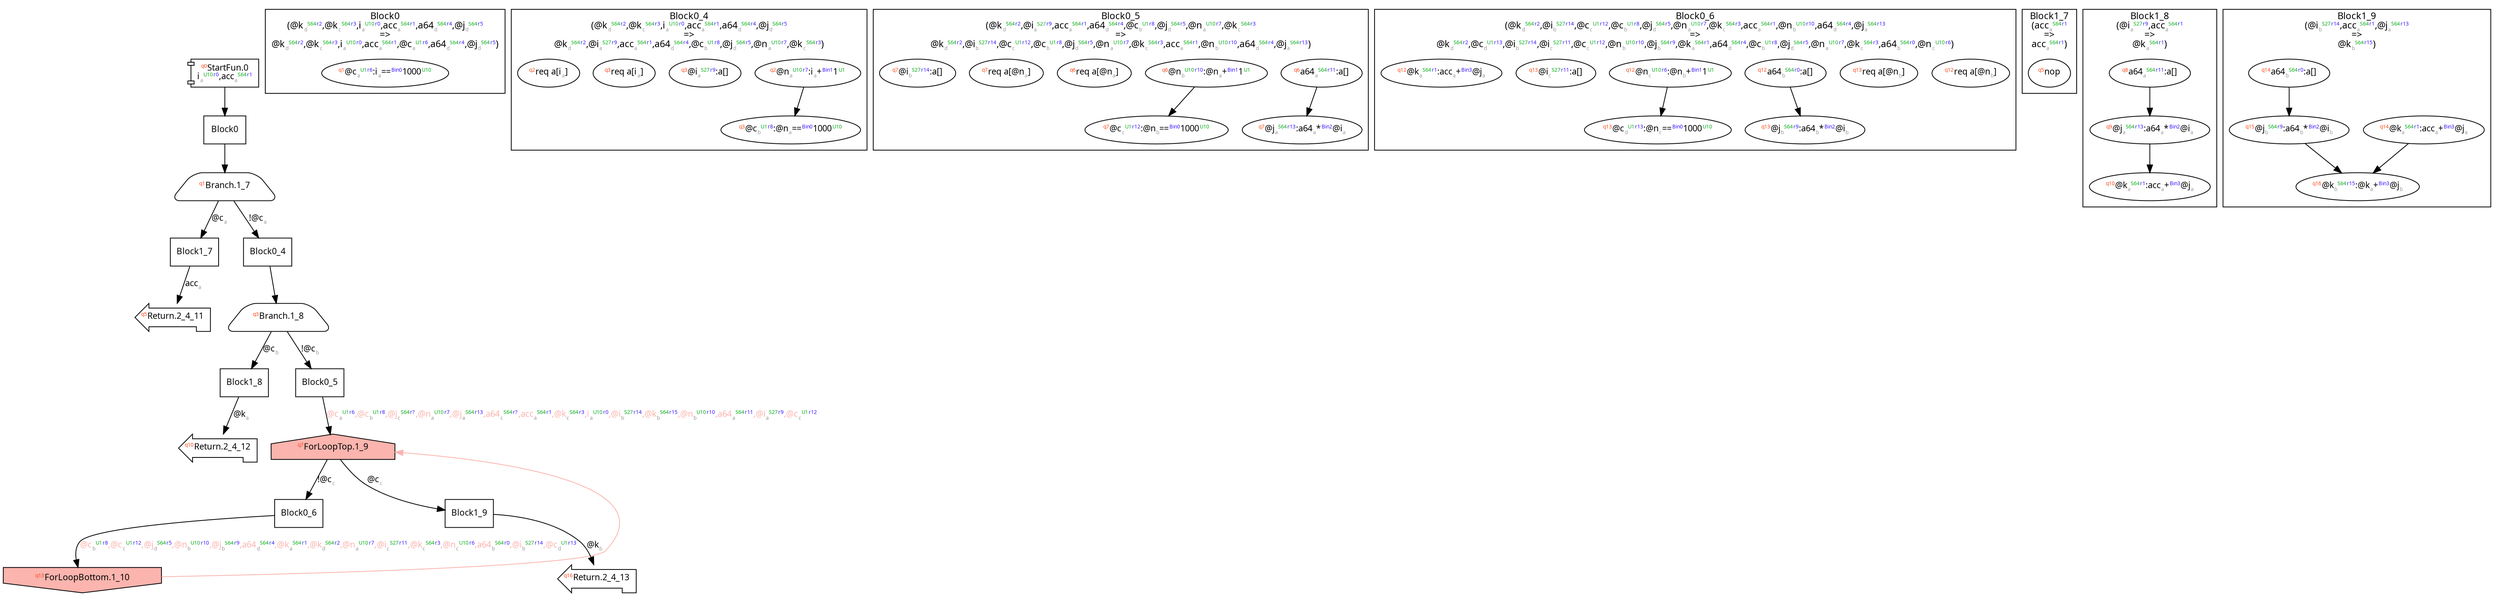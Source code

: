 digraph Program_ {
  graph [fontname = "Monaco", fontsize = 12, ranksep = 0.5];
  node [shape = box, fontname = "Monaco", fontsize = 11; colorscheme = pastel19];
  edge [fontname = "Monaco", fontsize = 11; colorscheme = pastel19];
  Jump0[label = <<font color="#ff4411" point-size="8"><sup>q0</sup></font>StartFun.0<br/>i<font color="#999999" point-size="8"><sub>a</sub></font><font color="#00aa11" point-size="8"><sup>U10</sup></font><font color="#3311ff" point-size="8"><sup>r0</sup></font>,acc<font color="#999999" point-size="8"><sub>a</sub></font><font color="#00aa11" point-size="8"><sup>S64</sup></font><font color="#3311ff" point-size="8"><sup>r1</sup></font>>; shape = component];
  Jump0 -> Block0;
  Jump1_7[
    label = <<font color="#ff4411" point-size="8"><sup>q1</sup></font>Branch.1_7>;
    shape = trapezium; style = rounded;
  ];
  Block0 -> Jump1_7;
  Jump1_7 -> Block1_7 [label=<@c<font color="#999999" point-size="8"><sub>a</sub></font>>];
  Jump1_7 -> Block0_4 [label=<!@c<font color="#999999" point-size="8"><sub>a</sub></font>>];
  Jump1_8[
    label = <<font color="#ff4411" point-size="8"><sup>q3</sup></font>Branch.1_8>;
    shape = trapezium; style = rounded;
  ];
  Block0_4 -> Jump1_8;
  Jump1_8 -> Block1_8 [label=<@c<font color="#999999" point-size="8"><sub>b</sub></font>>];
  Jump1_8 -> Block0_5 [label=<!@c<font color="#999999" point-size="8"><sub>b</sub></font>>];
  Jump1_9[
    label = <<font color="#ff4411" point-size="8"><sup>q7</sup></font>ForLoopTop.1_9>;
    shape = house; style = filled;
    fillcolor = 1;
  ];
  Block0_5 -> Jump1_9 [label=<@c<font color="#999999" point-size="8"><sub>a</sub></font><font color="#00aa11" point-size="8"><sup>U1</sup></font><font color="#3311ff" point-size="8"><sup>r6</sup></font>,@c<font color="#999999" point-size="8"><sub>b</sub></font><font color="#00aa11" point-size="8"><sup>U1</sup></font><font color="#3311ff" point-size="8"><sup>r8</sup></font>,@j<font color="#999999" point-size="8"><sub>c</sub></font><font color="#00aa11" point-size="8"><sup>S64</sup></font><font color="#3311ff" point-size="8"><sup>r?</sup></font>,@n<font color="#999999" point-size="8"><sub>a</sub></font><font color="#00aa11" point-size="8"><sup>U10</sup></font><font color="#3311ff" point-size="8"><sup>r7</sup></font>,@j<font color="#999999" point-size="8"><sub>a</sub></font><font color="#00aa11" point-size="8"><sup>S64</sup></font><font color="#3311ff" point-size="8"><sup>r13</sup></font>,a64<font color="#999999" point-size="8"><sub>c</sub></font><font color="#00aa11" point-size="8"><sup>S64</sup></font><font color="#3311ff" point-size="8"><sup>r?</sup></font>,acc<font color="#999999" point-size="8"><sub>a</sub></font><font color="#00aa11" point-size="8"><sup>S64</sup></font><font color="#3311ff" point-size="8"><sup>r1</sup></font>,@k<font color="#999999" point-size="8"><sub>c</sub></font><font color="#00aa11" point-size="8"><sup>S64</sup></font><font color="#3311ff" point-size="8"><sup>r3</sup></font>,i<font color="#999999" point-size="8"><sub>a</sub></font><font color="#00aa11" point-size="8"><sup>U10</sup></font><font color="#3311ff" point-size="8"><sup>r0</sup></font>,@i<font color="#999999" point-size="8"><sub>b</sub></font><font color="#00aa11" point-size="8"><sup>S27</sup></font><font color="#3311ff" point-size="8"><sup>r14</sup></font>,@k<font color="#999999" point-size="8"><sub>b</sub></font><font color="#00aa11" point-size="8"><sup>S64</sup></font><font color="#3311ff" point-size="8"><sup>r15</sup></font>,@n<font color="#999999" point-size="8"><sub>b</sub></font><font color="#00aa11" point-size="8"><sup>U10</sup></font><font color="#3311ff" point-size="8"><sup>r10</sup></font>,a64<font color="#999999" point-size="8"><sub>a</sub></font><font color="#00aa11" point-size="8"><sup>S64</sup></font><font color="#3311ff" point-size="8"><sup>r11</sup></font>,@i<font color="#999999" point-size="8"><sub>a</sub></font><font color="#00aa11" point-size="8"><sup>S27</sup></font><font color="#3311ff" point-size="8"><sup>r9</sup></font>,@c<font color="#999999" point-size="8"><sub>c</sub></font><font color="#00aa11" point-size="8"><sup>U1</sup></font><font color="#3311ff" point-size="8"><sup>r12</sup></font>>; fontcolor=1];
  Jump1_9 -> Block0_6 [label = <!@c<font color="#999999" point-size="8"><sub>c</sub></font>>];
  Jump1_10 -> Jump1_9 [constraint = false; color = 1];
  Jump1_9 -> Block1_9 [label = <@c<font color="#999999" point-size="8"><sub>c</sub></font>>];
  Jump1_10[
    label = <<font color="#ff4411" point-size="8"><sup>q13</sup></font>ForLoopBottom.1_10>
    shape = invhouse; style = filled;
    fillcolor = 1;
  ];
  Block0_6 -> Jump1_10 [label=<@c<font color="#999999" point-size="8"><sub>b</sub></font><font color="#00aa11" point-size="8"><sup>U1</sup></font><font color="#3311ff" point-size="8"><sup>r8</sup></font>,@c<font color="#999999" point-size="8"><sub>c</sub></font><font color="#00aa11" point-size="8"><sup>U1</sup></font><font color="#3311ff" point-size="8"><sup>r12</sup></font>,@j<font color="#999999" point-size="8"><sub>d</sub></font><font color="#00aa11" point-size="8"><sup>S64</sup></font><font color="#3311ff" point-size="8"><sup>r5</sup></font>,@n<font color="#999999" point-size="8"><sub>b</sub></font><font color="#00aa11" point-size="8"><sup>U10</sup></font><font color="#3311ff" point-size="8"><sup>r10</sup></font>,@j<font color="#999999" point-size="8"><sub>b</sub></font><font color="#00aa11" point-size="8"><sup>S64</sup></font><font color="#3311ff" point-size="8"><sup>r9</sup></font>,a64<font color="#999999" point-size="8"><sub>d</sub></font><font color="#00aa11" point-size="8"><sup>S64</sup></font><font color="#3311ff" point-size="8"><sup>r4</sup></font>,@k<font color="#999999" point-size="8"><sub>a</sub></font><font color="#00aa11" point-size="8"><sup>S64</sup></font><font color="#3311ff" point-size="8"><sup>r1</sup></font>,@k<font color="#999999" point-size="8"><sub>d</sub></font><font color="#00aa11" point-size="8"><sup>S64</sup></font><font color="#3311ff" point-size="8"><sup>r2</sup></font>,@n<font color="#999999" point-size="8"><sub>a</sub></font><font color="#00aa11" point-size="8"><sup>U10</sup></font><font color="#3311ff" point-size="8"><sup>r7</sup></font>,@i<font color="#999999" point-size="8"><sub>c</sub></font><font color="#00aa11" point-size="8"><sup>S27</sup></font><font color="#3311ff" point-size="8"><sup>r11</sup></font>,@k<font color="#999999" point-size="8"><sub>c</sub></font><font color="#00aa11" point-size="8"><sup>S64</sup></font><font color="#3311ff" point-size="8"><sup>r3</sup></font>,@n<font color="#999999" point-size="8"><sub>c</sub></font><font color="#00aa11" point-size="8"><sup>U10</sup></font><font color="#3311ff" point-size="8"><sup>r6</sup></font>,a64<font color="#999999" point-size="8"><sub>b</sub></font><font color="#00aa11" point-size="8"><sup>S64</sup></font><font color="#3311ff" point-size="8"><sup>r0</sup></font>,@i<font color="#999999" point-size="8"><sub>b</sub></font><font color="#00aa11" point-size="8"><sup>S27</sup></font><font color="#3311ff" point-size="8"><sup>r14</sup></font>,@c<font color="#999999" point-size="8"><sub>d</sub></font><font color="#00aa11" point-size="8"><sup>U1</sup></font><font color="#3311ff" point-size="8"><sup>r13</sup></font>>; fontcolor=1];
  Jump2_4_11[label = <<font color="#ff4411" point-size="8"><sup>q5</sup></font>Return.2_4_11>; shape = lpromoter];
  Block1_7 -> Jump2_4_11 [label=<acc<font color="#999999" point-size="8"><sub>a</sub></font>>];
  Jump2_4_12[label = <<font color="#ff4411" point-size="8"><sup>q10</sup></font>Return.2_4_12>; shape = lpromoter];
  Block1_8 -> Jump2_4_12 [label=<@k<font color="#999999" point-size="8"><sub>a</sub></font>>];
  Jump2_4_13[label = <<font color="#ff4411" point-size="8"><sup>q16</sup></font>Return.2_4_13>; shape = lpromoter];
  Block1_9 -> Jump2_4_13 [label=<@k<font color="#999999" point-size="8"><sub>b</sub></font>>];
  Block0 [label = "Block0"];
  Block0_4 [label = "Block0_4"];
  Block0_5 [label = "Block0_5"];
  Block0_6 [label = "Block0_6"];
  Block1_7 [label = "Block1_7"];
  Block1_8 [label = "Block1_8"];
  Block1_9 [label = "Block1_9"];
  subgraph cluster_dfg_Block0 {
    node [shape = oval];
    label = <Block0<br/>(@k<font color="#999999" point-size="8"><sub>d</sub></font><font color="#00aa11" point-size="8"><sup>S64</sup></font><font color="#3311ff" point-size="8"><sup>r2</sup></font>,@k<font color="#999999" point-size="8"><sub>c</sub></font><font color="#00aa11" point-size="8"><sup>S64</sup></font><font color="#3311ff" point-size="8"><sup>r3</sup></font>,i<font color="#999999" point-size="8"><sub>a</sub></font><font color="#00aa11" point-size="8"><sup>U10</sup></font><font color="#3311ff" point-size="8"><sup>r0</sup></font>,acc<font color="#999999" point-size="8"><sub>a</sub></font><font color="#00aa11" point-size="8"><sup>S64</sup></font><font color="#3311ff" point-size="8"><sup>r1</sup></font>,a64<font color="#999999" point-size="8"><sub>d</sub></font><font color="#00aa11" point-size="8"><sup>S64</sup></font><font color="#3311ff" point-size="8"><sup>r4</sup></font>,@j<font color="#999999" point-size="8"><sub>d</sub></font><font color="#00aa11" point-size="8"><sup>S64</sup></font><font color="#3311ff" point-size="8"><sup>r5</sup></font><br/>=&gt;<br/>@k<font color="#999999" point-size="8"><sub>d</sub></font><font color="#00aa11" point-size="8"><sup>S64</sup></font><font color="#3311ff" point-size="8"><sup>r2</sup></font>,@k<font color="#999999" point-size="8"><sub>c</sub></font><font color="#00aa11" point-size="8"><sup>S64</sup></font><font color="#3311ff" point-size="8"><sup>r3</sup></font>,i<font color="#999999" point-size="8"><sub>a</sub></font><font color="#00aa11" point-size="8"><sup>U10</sup></font><font color="#3311ff" point-size="8"><sup>r0</sup></font>,acc<font color="#999999" point-size="8"><sub>a</sub></font><font color="#00aa11" point-size="8"><sup>S64</sup></font><font color="#3311ff" point-size="8"><sup>r1</sup></font>,@c<font color="#999999" point-size="8"><sub>a</sub></font><font color="#00aa11" point-size="8"><sup>U1</sup></font><font color="#3311ff" point-size="8"><sup>r6</sup></font>,a64<font color="#999999" point-size="8"><sub>d</sub></font><font color="#00aa11" point-size="8"><sup>S64</sup></font><font color="#3311ff" point-size="8"><sup>r4</sup></font>,@j<font color="#999999" point-size="8"><sub>d</sub></font><font color="#00aa11" point-size="8"><sup>S64</sup></font><font color="#3311ff" point-size="8"><sup>r5</sup></font>)>;
    13 [label=<<font color="#ff4411" point-size="8"><sup>q1</sup></font>@c<font color="#999999" point-size="8"><sub>a</sub></font><font color="#00aa11" point-size="8"><sup>U1</sup></font><font color="#3311ff" point-size="8"><sup>r6</sup></font>:i<font color="#999999" point-size="8"><sub>a</sub></font>==<font color="#3311ff" point-size="8"><sup>Bin0</sup></font>1000<font color="#00aa11" point-size="8"><sup>U10</sup></font>>];
  }
  subgraph cluster_dfg_Block0_4 {
    node [shape = oval];
    label = <Block0_4<br/>(@k<font color="#999999" point-size="8"><sub>d</sub></font><font color="#00aa11" point-size="8"><sup>S64</sup></font><font color="#3311ff" point-size="8"><sup>r2</sup></font>,@k<font color="#999999" point-size="8"><sub>c</sub></font><font color="#00aa11" point-size="8"><sup>S64</sup></font><font color="#3311ff" point-size="8"><sup>r3</sup></font>,i<font color="#999999" point-size="8"><sub>a</sub></font><font color="#00aa11" point-size="8"><sup>U10</sup></font><font color="#3311ff" point-size="8"><sup>r0</sup></font>,acc<font color="#999999" point-size="8"><sub>a</sub></font><font color="#00aa11" point-size="8"><sup>S64</sup></font><font color="#3311ff" point-size="8"><sup>r1</sup></font>,a64<font color="#999999" point-size="8"><sub>d</sub></font><font color="#00aa11" point-size="8"><sup>S64</sup></font><font color="#3311ff" point-size="8"><sup>r4</sup></font>,@j<font color="#999999" point-size="8"><sub>d</sub></font><font color="#00aa11" point-size="8"><sup>S64</sup></font><font color="#3311ff" point-size="8"><sup>r5</sup></font><br/>=&gt;<br/>@k<font color="#999999" point-size="8"><sub>d</sub></font><font color="#00aa11" point-size="8"><sup>S64</sup></font><font color="#3311ff" point-size="8"><sup>r2</sup></font>,@i<font color="#999999" point-size="8"><sub>a</sub></font><font color="#00aa11" point-size="8"><sup>S27</sup></font><font color="#3311ff" point-size="8"><sup>r9</sup></font>,acc<font color="#999999" point-size="8"><sub>a</sub></font><font color="#00aa11" point-size="8"><sup>S64</sup></font><font color="#3311ff" point-size="8"><sup>r1</sup></font>,a64<font color="#999999" point-size="8"><sub>d</sub></font><font color="#00aa11" point-size="8"><sup>S64</sup></font><font color="#3311ff" point-size="8"><sup>r4</sup></font>,@c<font color="#999999" point-size="8"><sub>b</sub></font><font color="#00aa11" point-size="8"><sup>U1</sup></font><font color="#3311ff" point-size="8"><sup>r8</sup></font>,@j<font color="#999999" point-size="8"><sub>d</sub></font><font color="#00aa11" point-size="8"><sup>S64</sup></font><font color="#3311ff" point-size="8"><sup>r5</sup></font>,@n<font color="#999999" point-size="8"><sub>a</sub></font><font color="#00aa11" point-size="8"><sup>U10</sup></font><font color="#3311ff" point-size="8"><sup>r7</sup></font>,@k<font color="#999999" point-size="8"><sub>c</sub></font><font color="#00aa11" point-size="8"><sup>S64</sup></font><font color="#3311ff" point-size="8"><sup>r3</sup></font>)>;
    14 [label=<<font color="#ff4411" point-size="8"><sup>q2</sup></font>@n<font color="#999999" point-size="8"><sub>a</sub></font><font color="#00aa11" point-size="8"><sup>U10</sup></font><font color="#3311ff" point-size="8"><sup>r7</sup></font>:i<font color="#999999" point-size="8"><sub>a</sub></font>+<font color="#3311ff" point-size="8"><sup>Bin1</sup></font>1<font color="#00aa11" point-size="8"><sup>U1</sup></font>>];
    17 [label=<<font color="#ff4411" point-size="8"><sup>q3</sup></font>@i<font color="#999999" point-size="8"><sub>a</sub></font><font color="#00aa11" point-size="8"><sup>S27</sup></font><font color="#3311ff" point-size="8"><sup>r9</sup></font>:a[&#93;>];
    18 [label=<<font color="#ff4411" point-size="8"><sup>q3</sup></font>@c<font color="#999999" point-size="8"><sub>b</sub></font><font color="#00aa11" point-size="8"><sup>U1</sup></font><font color="#3311ff" point-size="8"><sup>r8</sup></font>:@n<font color="#999999" point-size="8"><sub>a</sub></font>==<font color="#3311ff" point-size="8"><sup>Bin0</sup></font>1000<font color="#00aa11" point-size="8"><sup>U10</sup></font>>];
    16 [label=<<font color="#ff4411" point-size="8"><sup>q3</sup></font>req a[i<font color="#999999" point-size="8"><sub>a</sub></font>&#93;>];
    15 [label=<<font color="#ff4411" point-size="8"><sup>q2</sup></font>req a[i<font color="#999999" point-size="8"><sub>a</sub></font>&#93;>];
    14 -> 18;
  }
  subgraph cluster_dfg_Block0_5 {
    node [shape = oval];
    label = <Block0_5<br/>(@k<font color="#999999" point-size="8"><sub>d</sub></font><font color="#00aa11" point-size="8"><sup>S64</sup></font><font color="#3311ff" point-size="8"><sup>r2</sup></font>,@i<font color="#999999" point-size="8"><sub>a</sub></font><font color="#00aa11" point-size="8"><sup>S27</sup></font><font color="#3311ff" point-size="8"><sup>r9</sup></font>,acc<font color="#999999" point-size="8"><sub>a</sub></font><font color="#00aa11" point-size="8"><sup>S64</sup></font><font color="#3311ff" point-size="8"><sup>r1</sup></font>,a64<font color="#999999" point-size="8"><sub>d</sub></font><font color="#00aa11" point-size="8"><sup>S64</sup></font><font color="#3311ff" point-size="8"><sup>r4</sup></font>,@c<font color="#999999" point-size="8"><sub>b</sub></font><font color="#00aa11" point-size="8"><sup>U1</sup></font><font color="#3311ff" point-size="8"><sup>r8</sup></font>,@j<font color="#999999" point-size="8"><sub>d</sub></font><font color="#00aa11" point-size="8"><sup>S64</sup></font><font color="#3311ff" point-size="8"><sup>r5</sup></font>,@n<font color="#999999" point-size="8"><sub>a</sub></font><font color="#00aa11" point-size="8"><sup>U10</sup></font><font color="#3311ff" point-size="8"><sup>r7</sup></font>,@k<font color="#999999" point-size="8"><sub>c</sub></font><font color="#00aa11" point-size="8"><sup>S64</sup></font><font color="#3311ff" point-size="8"><sup>r3</sup></font><br/>=&gt;<br/>@k<font color="#999999" point-size="8"><sub>d</sub></font><font color="#00aa11" point-size="8"><sup>S64</sup></font><font color="#3311ff" point-size="8"><sup>r2</sup></font>,@i<font color="#999999" point-size="8"><sub>b</sub></font><font color="#00aa11" point-size="8"><sup>S27</sup></font><font color="#3311ff" point-size="8"><sup>r14</sup></font>,@c<font color="#999999" point-size="8"><sub>c</sub></font><font color="#00aa11" point-size="8"><sup>U1</sup></font><font color="#3311ff" point-size="8"><sup>r12</sup></font>,@c<font color="#999999" point-size="8"><sub>b</sub></font><font color="#00aa11" point-size="8"><sup>U1</sup></font><font color="#3311ff" point-size="8"><sup>r8</sup></font>,@j<font color="#999999" point-size="8"><sub>d</sub></font><font color="#00aa11" point-size="8"><sup>S64</sup></font><font color="#3311ff" point-size="8"><sup>r5</sup></font>,@n<font color="#999999" point-size="8"><sub>a</sub></font><font color="#00aa11" point-size="8"><sup>U10</sup></font><font color="#3311ff" point-size="8"><sup>r7</sup></font>,@k<font color="#999999" point-size="8"><sub>c</sub></font><font color="#00aa11" point-size="8"><sup>S64</sup></font><font color="#3311ff" point-size="8"><sup>r3</sup></font>,acc<font color="#999999" point-size="8"><sub>a</sub></font><font color="#00aa11" point-size="8"><sup>S64</sup></font><font color="#3311ff" point-size="8"><sup>r1</sup></font>,@n<font color="#999999" point-size="8"><sub>b</sub></font><font color="#00aa11" point-size="8"><sup>U10</sup></font><font color="#3311ff" point-size="8"><sup>r10</sup></font>,a64<font color="#999999" point-size="8"><sub>d</sub></font><font color="#00aa11" point-size="8"><sup>S64</sup></font><font color="#3311ff" point-size="8"><sup>r4</sup></font>,@j<font color="#999999" point-size="8"><sub>a</sub></font><font color="#00aa11" point-size="8"><sup>S64</sup></font><font color="#3311ff" point-size="8"><sup>r13</sup></font>)>;
    20 [label=<<font color="#ff4411" point-size="8"><sup>q6</sup></font>a64<font color="#999999" point-size="8"><sub>a</sub></font><font color="#00aa11" point-size="8"><sup>S64</sup></font><font color="#3311ff" point-size="8"><sup>r11</sup></font>:a[&#93;>];
    21 [label=<<font color="#ff4411" point-size="8"><sup>q6</sup></font>@n<font color="#999999" point-size="8"><sub>b</sub></font><font color="#00aa11" point-size="8"><sup>U10</sup></font><font color="#3311ff" point-size="8"><sup>r10</sup></font>:@n<font color="#999999" point-size="8"><sub>a</sub></font>+<font color="#3311ff" point-size="8"><sup>Bin1</sup></font>1<font color="#00aa11" point-size="8"><sup>U1</sup></font>>];
    22 [label=<<font color="#ff4411" point-size="8"><sup>q6</sup></font>req a[@n<font color="#999999" point-size="8"><sub>a</sub></font>&#93;>];
    24 [label=<<font color="#ff4411" point-size="8"><sup>q7</sup></font>req a[@n<font color="#999999" point-size="8"><sub>a</sub></font>&#93;>];
    25 [label=<<font color="#ff4411" point-size="8"><sup>q7</sup></font>@i<font color="#999999" point-size="8"><sub>b</sub></font><font color="#00aa11" point-size="8"><sup>S27</sup></font><font color="#3311ff" point-size="8"><sup>r14</sup></font>:a[&#93;>];
    26 [label=<<font color="#ff4411" point-size="8"><sup>q7</sup></font>@c<font color="#999999" point-size="8"><sub>c</sub></font><font color="#00aa11" point-size="8"><sup>U1</sup></font><font color="#3311ff" point-size="8"><sup>r12</sup></font>:@n<font color="#999999" point-size="8"><sub>b</sub></font>==<font color="#3311ff" point-size="8"><sup>Bin0</sup></font>1000<font color="#00aa11" point-size="8"><sup>U10</sup></font>>];
    23 [label=<<font color="#ff4411" point-size="8"><sup>q7</sup></font>@j<font color="#999999" point-size="8"><sub>a</sub></font><font color="#00aa11" point-size="8"><sup>S64</sup></font><font color="#3311ff" point-size="8"><sup>r13</sup></font>:a64<font color="#999999" point-size="8"><sub>a</sub></font>*<font color="#3311ff" point-size="8"><sup>Bin2</sup></font>@i<font color="#999999" point-size="8"><sub>a</sub></font>>];
    20 -> 23;
    21 -> 26;
  }
  subgraph cluster_dfg_Block0_6 {
    node [shape = oval];
    label = <Block0_6<br/>(@k<font color="#999999" point-size="8"><sub>d</sub></font><font color="#00aa11" point-size="8"><sup>S64</sup></font><font color="#3311ff" point-size="8"><sup>r2</sup></font>,@i<font color="#999999" point-size="8"><sub>b</sub></font><font color="#00aa11" point-size="8"><sup>S27</sup></font><font color="#3311ff" point-size="8"><sup>r14</sup></font>,@c<font color="#999999" point-size="8"><sub>c</sub></font><font color="#00aa11" point-size="8"><sup>U1</sup></font><font color="#3311ff" point-size="8"><sup>r12</sup></font>,@c<font color="#999999" point-size="8"><sub>b</sub></font><font color="#00aa11" point-size="8"><sup>U1</sup></font><font color="#3311ff" point-size="8"><sup>r8</sup></font>,@j<font color="#999999" point-size="8"><sub>d</sub></font><font color="#00aa11" point-size="8"><sup>S64</sup></font><font color="#3311ff" point-size="8"><sup>r5</sup></font>,@n<font color="#999999" point-size="8"><sub>a</sub></font><font color="#00aa11" point-size="8"><sup>U10</sup></font><font color="#3311ff" point-size="8"><sup>r7</sup></font>,@k<font color="#999999" point-size="8"><sub>c</sub></font><font color="#00aa11" point-size="8"><sup>S64</sup></font><font color="#3311ff" point-size="8"><sup>r3</sup></font>,acc<font color="#999999" point-size="8"><sub>a</sub></font><font color="#00aa11" point-size="8"><sup>S64</sup></font><font color="#3311ff" point-size="8"><sup>r1</sup></font>,@n<font color="#999999" point-size="8"><sub>b</sub></font><font color="#00aa11" point-size="8"><sup>U10</sup></font><font color="#3311ff" point-size="8"><sup>r10</sup></font>,a64<font color="#999999" point-size="8"><sub>d</sub></font><font color="#00aa11" point-size="8"><sup>S64</sup></font><font color="#3311ff" point-size="8"><sup>r4</sup></font>,@j<font color="#999999" point-size="8"><sub>a</sub></font><font color="#00aa11" point-size="8"><sup>S64</sup></font><font color="#3311ff" point-size="8"><sup>r13</sup></font><br/>=&gt;<br/>@k<font color="#999999" point-size="8"><sub>d</sub></font><font color="#00aa11" point-size="8"><sup>S64</sup></font><font color="#3311ff" point-size="8"><sup>r2</sup></font>,@c<font color="#999999" point-size="8"><sub>d</sub></font><font color="#00aa11" point-size="8"><sup>U1</sup></font><font color="#3311ff" point-size="8"><sup>r13</sup></font>,@i<font color="#999999" point-size="8"><sub>b</sub></font><font color="#00aa11" point-size="8"><sup>S27</sup></font><font color="#3311ff" point-size="8"><sup>r14</sup></font>,@i<font color="#999999" point-size="8"><sub>c</sub></font><font color="#00aa11" point-size="8"><sup>S27</sup></font><font color="#3311ff" point-size="8"><sup>r11</sup></font>,@c<font color="#999999" point-size="8"><sub>c</sub></font><font color="#00aa11" point-size="8"><sup>U1</sup></font><font color="#3311ff" point-size="8"><sup>r12</sup></font>,@n<font color="#999999" point-size="8"><sub>b</sub></font><font color="#00aa11" point-size="8"><sup>U10</sup></font><font color="#3311ff" point-size="8"><sup>r10</sup></font>,@j<font color="#999999" point-size="8"><sub>b</sub></font><font color="#00aa11" point-size="8"><sup>S64</sup></font><font color="#3311ff" point-size="8"><sup>r9</sup></font>,@k<font color="#999999" point-size="8"><sub>a</sub></font><font color="#00aa11" point-size="8"><sup>S64</sup></font><font color="#3311ff" point-size="8"><sup>r1</sup></font>,a64<font color="#999999" point-size="8"><sub>d</sub></font><font color="#00aa11" point-size="8"><sup>S64</sup></font><font color="#3311ff" point-size="8"><sup>r4</sup></font>,@c<font color="#999999" point-size="8"><sub>b</sub></font><font color="#00aa11" point-size="8"><sup>U1</sup></font><font color="#3311ff" point-size="8"><sup>r8</sup></font>,@j<font color="#999999" point-size="8"><sub>d</sub></font><font color="#00aa11" point-size="8"><sup>S64</sup></font><font color="#3311ff" point-size="8"><sup>r5</sup></font>,@n<font color="#999999" point-size="8"><sub>a</sub></font><font color="#00aa11" point-size="8"><sup>U10</sup></font><font color="#3311ff" point-size="8"><sup>r7</sup></font>,@k<font color="#999999" point-size="8"><sub>c</sub></font><font color="#00aa11" point-size="8"><sup>S64</sup></font><font color="#3311ff" point-size="8"><sup>r3</sup></font>,a64<font color="#999999" point-size="8"><sub>b</sub></font><font color="#00aa11" point-size="8"><sup>S64</sup></font><font color="#3311ff" point-size="8"><sup>r0</sup></font>,@n<font color="#999999" point-size="8"><sub>c</sub></font><font color="#00aa11" point-size="8"><sup>U10</sup></font><font color="#3311ff" point-size="8"><sup>r6</sup></font>)>;
    37 [label=<<font color="#ff4411" point-size="8"><sup>q13</sup></font>@c<font color="#999999" point-size="8"><sub>d</sub></font><font color="#00aa11" point-size="8"><sup>U1</sup></font><font color="#3311ff" point-size="8"><sup>r13</sup></font>:@n<font color="#999999" point-size="8"><sub>c</sub></font>==<font color="#3311ff" point-size="8"><sup>Bin0</sup></font>1000<font color="#00aa11" point-size="8"><sup>U10</sup></font>>];
    33 [label=<<font color="#ff4411" point-size="8"><sup>q12</sup></font>req a[@n<font color="#999999" point-size="8"><sub>b</sub></font>&#93;>];
    35 [label=<<font color="#ff4411" point-size="8"><sup>q13</sup></font>req a[@n<font color="#999999" point-size="8"><sub>b</sub></font>&#93;>];
    31 [label=<<font color="#ff4411" point-size="8"><sup>q12</sup></font>a64<font color="#999999" point-size="8"><sub>b</sub></font><font color="#00aa11" point-size="8"><sup>S64</sup></font><font color="#3311ff" point-size="8"><sup>r0</sup></font>:a[&#93;>];
    32 [label=<<font color="#ff4411" point-size="8"><sup>q12</sup></font>@n<font color="#999999" point-size="8"><sub>c</sub></font><font color="#00aa11" point-size="8"><sup>U10</sup></font><font color="#3311ff" point-size="8"><sup>r6</sup></font>:@n<font color="#999999" point-size="8"><sub>b</sub></font>+<font color="#3311ff" point-size="8"><sup>Bin1</sup></font>1<font color="#00aa11" point-size="8"><sup>U1</sup></font>>];
    34 [label=<<font color="#ff4411" point-size="8"><sup>q13</sup></font>@j<font color="#999999" point-size="8"><sub>b</sub></font><font color="#00aa11" point-size="8"><sup>S64</sup></font><font color="#3311ff" point-size="8"><sup>r9</sup></font>:a64<font color="#999999" point-size="8"><sub>b</sub></font>*<font color="#3311ff" point-size="8"><sup>Bin2</sup></font>@i<font color="#999999" point-size="8"><sub>b</sub></font>>];
    36 [label=<<font color="#ff4411" point-size="8"><sup>q13</sup></font>@i<font color="#999999" point-size="8"><sub>c</sub></font><font color="#00aa11" point-size="8"><sup>S27</sup></font><font color="#3311ff" point-size="8"><sup>r11</sup></font>:a[&#93;>];
    30 [label=<<font color="#ff4411" point-size="8"><sup>q12</sup></font>@k<font color="#999999" point-size="8"><sub>a</sub></font><font color="#00aa11" point-size="8"><sup>S64</sup></font><font color="#3311ff" point-size="8"><sup>r1</sup></font>:acc<font color="#999999" point-size="8"><sub>a</sub></font>+<font color="#3311ff" point-size="8"><sup>Bin3</sup></font>@j<font color="#999999" point-size="8"><sub>a</sub></font>>];
    31 -> 34;
    32 -> 37;
  }
  subgraph cluster_dfg_Block1_7 {
    node [shape = oval];
    label = <Block1_7<br/>(acc<font color="#999999" point-size="8"><sub>a</sub></font><font color="#00aa11" point-size="8"><sup>S64</sup></font><font color="#3311ff" point-size="8"><sup>r1</sup></font><br/>=&gt;<br/>acc<font color="#999999" point-size="8"><sub>a</sub></font><font color="#00aa11" point-size="8"><sup>S64</sup></font><font color="#3311ff" point-size="8"><sup>r1</sup></font>)>;
    19 [label=<<font color="#ff4411" point-size="8"><sup>q5</sup></font>nop>];
  }
  subgraph cluster_dfg_Block1_8 {
    node [shape = oval];
    label = <Block1_8<br/>(@i<font color="#999999" point-size="8"><sub>a</sub></font><font color="#00aa11" point-size="8"><sup>S27</sup></font><font color="#3311ff" point-size="8"><sup>r9</sup></font>,acc<font color="#999999" point-size="8"><sub>a</sub></font><font color="#00aa11" point-size="8"><sup>S64</sup></font><font color="#3311ff" point-size="8"><sup>r1</sup></font><br/>=&gt;<br/>@k<font color="#999999" point-size="8"><sub>a</sub></font><font color="#00aa11" point-size="8"><sup>S64</sup></font><font color="#3311ff" point-size="8"><sup>r1</sup></font>)>;
    27 [label=<<font color="#ff4411" point-size="8"><sup>q8</sup></font>a64<font color="#999999" point-size="8"><sub>a</sub></font><font color="#00aa11" point-size="8"><sup>S64</sup></font><font color="#3311ff" point-size="8"><sup>r11</sup></font>:a[&#93;>];
    28 [label=<<font color="#ff4411" point-size="8"><sup>q9</sup></font>@j<font color="#999999" point-size="8"><sub>a</sub></font><font color="#00aa11" point-size="8"><sup>S64</sup></font><font color="#3311ff" point-size="8"><sup>r13</sup></font>:a64<font color="#999999" point-size="8"><sub>a</sub></font>*<font color="#3311ff" point-size="8"><sup>Bin2</sup></font>@i<font color="#999999" point-size="8"><sub>a</sub></font>>];
    29 [label=<<font color="#ff4411" point-size="8"><sup>q10</sup></font>@k<font color="#999999" point-size="8"><sub>a</sub></font><font color="#00aa11" point-size="8"><sup>S64</sup></font><font color="#3311ff" point-size="8"><sup>r1</sup></font>:acc<font color="#999999" point-size="8"><sub>a</sub></font>+<font color="#3311ff" point-size="8"><sup>Bin3</sup></font>@j<font color="#999999" point-size="8"><sub>a</sub></font>>];
    27 -> 28;
    28 -> 29;
  }
  subgraph cluster_dfg_Block1_9 {
    node [shape = oval];
    label = <Block1_9<br/>(@i<font color="#999999" point-size="8"><sub>b</sub></font><font color="#00aa11" point-size="8"><sup>S27</sup></font><font color="#3311ff" point-size="8"><sup>r14</sup></font>,acc<font color="#999999" point-size="8"><sub>a</sub></font><font color="#00aa11" point-size="8"><sup>S64</sup></font><font color="#3311ff" point-size="8"><sup>r1</sup></font>,@j<font color="#999999" point-size="8"><sub>a</sub></font><font color="#00aa11" point-size="8"><sup>S64</sup></font><font color="#3311ff" point-size="8"><sup>r13</sup></font><br/>=&gt;<br/>@k<font color="#999999" point-size="8"><sub>b</sub></font><font color="#00aa11" point-size="8"><sup>S64</sup></font><font color="#3311ff" point-size="8"><sup>r15</sup></font>)>;
    38 [label=<<font color="#ff4411" point-size="8"><sup>q14</sup></font>@k<font color="#999999" point-size="8"><sub>a</sub></font><font color="#00aa11" point-size="8"><sup>S64</sup></font><font color="#3311ff" point-size="8"><sup>r1</sup></font>:acc<font color="#999999" point-size="8"><sub>a</sub></font>+<font color="#3311ff" point-size="8"><sup>Bin3</sup></font>@j<font color="#999999" point-size="8"><sub>a</sub></font>>];
    39 [label=<<font color="#ff4411" point-size="8"><sup>q14</sup></font>a64<font color="#999999" point-size="8"><sub>b</sub></font><font color="#00aa11" point-size="8"><sup>S64</sup></font><font color="#3311ff" point-size="8"><sup>r0</sup></font>:a[&#93;>];
    40 [label=<<font color="#ff4411" point-size="8"><sup>q15</sup></font>@j<font color="#999999" point-size="8"><sub>b</sub></font><font color="#00aa11" point-size="8"><sup>S64</sup></font><font color="#3311ff" point-size="8"><sup>r9</sup></font>:a64<font color="#999999" point-size="8"><sub>b</sub></font>*<font color="#3311ff" point-size="8"><sup>Bin2</sup></font>@i<font color="#999999" point-size="8"><sub>b</sub></font>>];
    41 [label=<<font color="#ff4411" point-size="8"><sup>q16</sup></font>@k<font color="#999999" point-size="8"><sub>b</sub></font><font color="#00aa11" point-size="8"><sup>S64</sup></font><font color="#3311ff" point-size="8"><sup>r15</sup></font>:@k<font color="#999999" point-size="8"><sub>a</sub></font>+<font color="#3311ff" point-size="8"><sup>Bin3</sup></font>@j<font color="#999999" point-size="8"><sub>b</sub></font>>];
    38 -> 41;
    39 -> 40;
    40 -> 41;
  }
}
